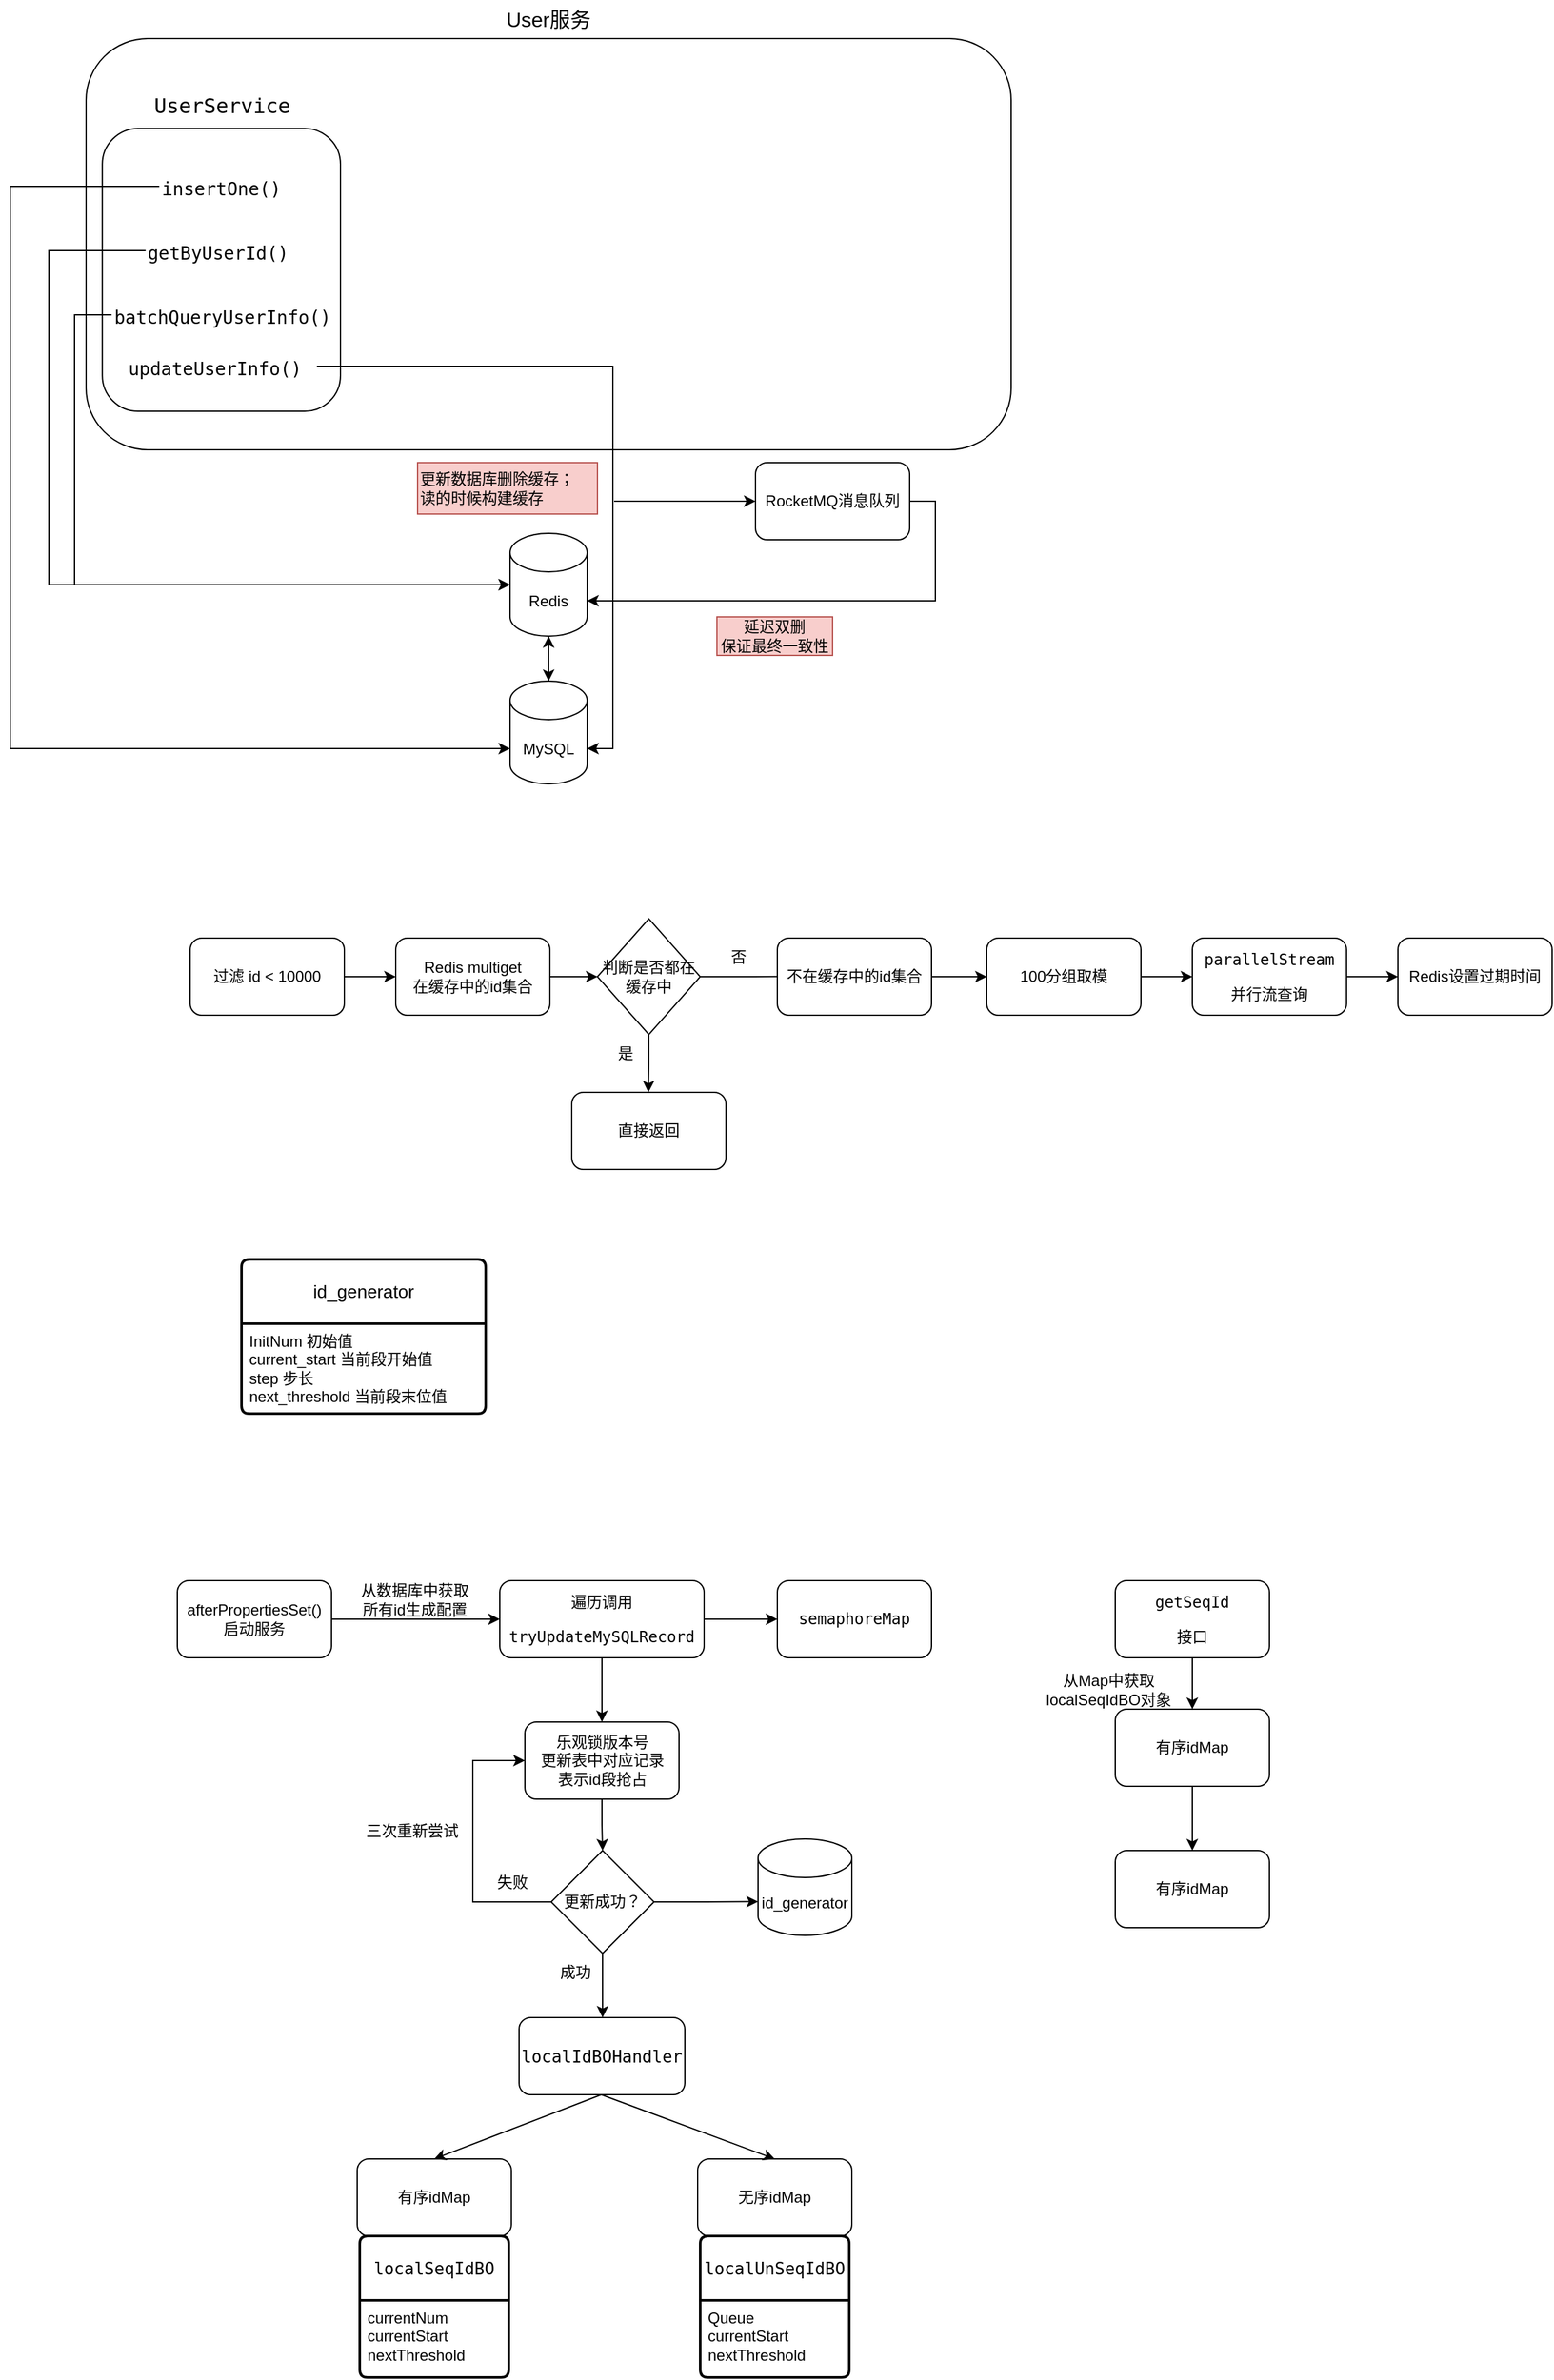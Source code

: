 <mxfile version="23.1.8" type="github">
  <diagram name="第 1 页" id="-yW8K2cIxQd3r6JCjM-w">
    <mxGraphModel dx="1140" dy="618" grid="1" gridSize="10" guides="1" tooltips="1" connect="1" arrows="1" fold="1" page="1" pageScale="1" pageWidth="827" pageHeight="1169" math="0" shadow="0">
      <root>
        <mxCell id="0" />
        <mxCell id="1" parent="0" />
        <mxCell id="FBqa_B7aNncu9lDiiUvF-1" value="" style="rounded=1;whiteSpace=wrap;html=1;" parent="1" vertex="1">
          <mxGeometry x="149" y="120" width="720" height="320" as="geometry" />
        </mxCell>
        <mxCell id="FBqa_B7aNncu9lDiiUvF-2" value="&lt;font style=&quot;font-size: 16px;&quot;&gt;User服务&lt;/font&gt;" style="text;html=1;align=center;verticalAlign=middle;whiteSpace=wrap;rounded=0;" parent="1" vertex="1">
          <mxGeometry x="471" y="90" width="76" height="30" as="geometry" />
        </mxCell>
        <mxCell id="FBqa_B7aNncu9lDiiUvF-3" value="&lt;div style=&quot;&quot;&gt;&lt;pre style=&quot;font-family:&#39;JetBrains Mono&#39;,monospace;font-size:12.0pt;&quot;&gt;UserService&lt;/pre&gt;&lt;/div&gt;" style="text;whiteSpace=wrap;html=1;fontColor=default;labelBackgroundColor=none;" parent="1" vertex="1">
          <mxGeometry x="200" y="140" width="110" height="60" as="geometry" />
        </mxCell>
        <mxCell id="FBqa_B7aNncu9lDiiUvF-9" value="" style="group" parent="1" vertex="1" connectable="0">
          <mxGeometry x="161.63" y="190" width="198.37" height="220" as="geometry" />
        </mxCell>
        <mxCell id="FBqa_B7aNncu9lDiiUvF-8" value="" style="rounded=1;whiteSpace=wrap;html=1;" parent="FBqa_B7aNncu9lDiiUvF-9" vertex="1">
          <mxGeometry width="185.358" height="220" as="geometry" />
        </mxCell>
        <mxCell id="FBqa_B7aNncu9lDiiUvF-4" value="&lt;div style=&quot;&quot;&gt;&lt;pre style=&quot;font-family: &amp;quot;JetBrains Mono&amp;quot;, monospace;&quot;&gt;&lt;font style=&quot;font-size: 14px;&quot;&gt;getByUserId()&lt;/font&gt;&lt;/pre&gt;&lt;/div&gt;" style="text;whiteSpace=wrap;html=1;fontColor=default;labelBackgroundColor=none;" parent="FBqa_B7aNncu9lDiiUvF-9" vertex="1">
          <mxGeometry x="33.726" y="70" width="117.907" height="50" as="geometry" />
        </mxCell>
        <mxCell id="FBqa_B7aNncu9lDiiUvF-5" value="&lt;div style=&quot;&quot;&gt;&lt;pre style=&quot;font-family: &amp;quot;JetBrains Mono&amp;quot;, monospace;&quot;&gt;&lt;font style=&quot;font-size: 14px;&quot;&gt;insertOne()&lt;/font&gt;&lt;/pre&gt;&lt;/div&gt;" style="text;whiteSpace=wrap;html=1;fontColor=default;labelBackgroundColor=none;" parent="FBqa_B7aNncu9lDiiUvF-9" vertex="1">
          <mxGeometry x="44.35" y="20" width="105.65" height="50" as="geometry" />
        </mxCell>
        <mxCell id="FBqa_B7aNncu9lDiiUvF-6" value="&lt;div style=&quot;&quot;&gt;&lt;pre style=&quot;font-family: &amp;quot;JetBrains Mono&amp;quot;, monospace;&quot;&gt;&lt;font style=&quot;font-size: 14px;&quot;&gt;batchQueryUserInfo()&lt;/font&gt;&lt;/pre&gt;&lt;/div&gt;" style="text;whiteSpace=wrap;html=1;fontColor=default;labelBackgroundColor=none;" parent="FBqa_B7aNncu9lDiiUvF-9" vertex="1">
          <mxGeometry x="7.17" y="120" width="191.2" height="50" as="geometry" />
        </mxCell>
        <mxCell id="FBqa_B7aNncu9lDiiUvF-7" value="&lt;div style=&quot;&quot;&gt;&lt;pre style=&quot;font-family: &amp;quot;JetBrains Mono&amp;quot;, monospace;&quot;&gt;&lt;font style=&quot;font-size: 14px;&quot;&gt;updateUserInfo()&lt;/font&gt;&lt;/pre&gt;&lt;/div&gt;" style="text;whiteSpace=wrap;html=1;fontColor=default;labelBackgroundColor=none;" parent="FBqa_B7aNncu9lDiiUvF-9" vertex="1">
          <mxGeometry x="18.323" y="160" width="148.711" height="50" as="geometry" />
        </mxCell>
        <mxCell id="FBqa_B7aNncu9lDiiUvF-10" value="Redis" style="shape=cylinder3;whiteSpace=wrap;html=1;boundedLbl=1;backgroundOutline=1;size=15;" parent="1" vertex="1">
          <mxGeometry x="479" y="505" width="60" height="80" as="geometry" />
        </mxCell>
        <mxCell id="FBqa_B7aNncu9lDiiUvF-11" value="MySQL" style="shape=cylinder3;whiteSpace=wrap;html=1;boundedLbl=1;backgroundOutline=1;size=15;" parent="1" vertex="1">
          <mxGeometry x="479" y="620" width="60" height="80" as="geometry" />
        </mxCell>
        <mxCell id="FBqa_B7aNncu9lDiiUvF-14" style="edgeStyle=orthogonalEdgeStyle;rounded=0;orthogonalLoop=1;jettySize=auto;html=1;exitX=0;exitY=0.5;exitDx=0;exitDy=0;entryX=0;entryY=0;entryDx=0;entryDy=52.5;entryPerimeter=0;" parent="1" source="FBqa_B7aNncu9lDiiUvF-5" target="FBqa_B7aNncu9lDiiUvF-11" edge="1">
          <mxGeometry relative="1" as="geometry">
            <Array as="points">
              <mxPoint x="90" y="235" />
              <mxPoint x="90" y="673" />
            </Array>
          </mxGeometry>
        </mxCell>
        <mxCell id="FBqa_B7aNncu9lDiiUvF-15" style="edgeStyle=orthogonalEdgeStyle;rounded=0;orthogonalLoop=1;jettySize=auto;html=1;exitX=0;exitY=0.5;exitDx=0;exitDy=0;entryX=0;entryY=0.5;entryDx=0;entryDy=0;entryPerimeter=0;" parent="1" source="FBqa_B7aNncu9lDiiUvF-4" target="FBqa_B7aNncu9lDiiUvF-10" edge="1">
          <mxGeometry relative="1" as="geometry">
            <Array as="points">
              <mxPoint x="120" y="285" />
              <mxPoint x="120" y="545" />
            </Array>
          </mxGeometry>
        </mxCell>
        <mxCell id="FBqa_B7aNncu9lDiiUvF-16" style="edgeStyle=orthogonalEdgeStyle;rounded=0;orthogonalLoop=1;jettySize=auto;html=1;exitX=0;exitY=0.5;exitDx=0;exitDy=0;entryX=0;entryY=0.5;entryDx=0;entryDy=0;entryPerimeter=0;" parent="1" source="FBqa_B7aNncu9lDiiUvF-6" target="FBqa_B7aNncu9lDiiUvF-10" edge="1">
          <mxGeometry relative="1" as="geometry">
            <Array as="points">
              <mxPoint x="140" y="335" />
              <mxPoint x="140" y="545" />
            </Array>
          </mxGeometry>
        </mxCell>
        <mxCell id="FBqa_B7aNncu9lDiiUvF-17" style="edgeStyle=orthogonalEdgeStyle;rounded=0;orthogonalLoop=1;jettySize=auto;html=1;exitX=0.5;exitY=1;exitDx=0;exitDy=0;exitPerimeter=0;entryX=0.5;entryY=0;entryDx=0;entryDy=0;entryPerimeter=0;" parent="1" source="FBqa_B7aNncu9lDiiUvF-10" target="FBqa_B7aNncu9lDiiUvF-11" edge="1">
          <mxGeometry relative="1" as="geometry" />
        </mxCell>
        <mxCell id="FBqa_B7aNncu9lDiiUvF-19" style="edgeStyle=orthogonalEdgeStyle;rounded=0;orthogonalLoop=1;jettySize=auto;html=1;exitX=1;exitY=0.5;exitDx=0;exitDy=0;entryX=1;entryY=0;entryDx=0;entryDy=52.5;entryPerimeter=0;" parent="1" source="FBqa_B7aNncu9lDiiUvF-7" target="FBqa_B7aNncu9lDiiUvF-11" edge="1">
          <mxGeometry relative="1" as="geometry" />
        </mxCell>
        <mxCell id="FBqa_B7aNncu9lDiiUvF-20" style="edgeStyle=orthogonalEdgeStyle;rounded=0;orthogonalLoop=1;jettySize=auto;html=1;exitX=0.5;exitY=0;exitDx=0;exitDy=0;exitPerimeter=0;entryX=0.5;entryY=1;entryDx=0;entryDy=0;entryPerimeter=0;" parent="1" source="FBqa_B7aNncu9lDiiUvF-11" target="FBqa_B7aNncu9lDiiUvF-10" edge="1">
          <mxGeometry relative="1" as="geometry" />
        </mxCell>
        <mxCell id="FBqa_B7aNncu9lDiiUvF-21" value="更新数据库删除缓存；&lt;br&gt;读的时候构建缓存" style="text;html=1;align=left;verticalAlign=middle;whiteSpace=wrap;rounded=0;fillColor=#f8cecc;strokeColor=#b85450;" parent="1" vertex="1">
          <mxGeometry x="407" y="450" width="140" height="40" as="geometry" />
        </mxCell>
        <mxCell id="FBqa_B7aNncu9lDiiUvF-22" value="RocketMQ消息队列" style="rounded=1;whiteSpace=wrap;html=1;" parent="1" vertex="1">
          <mxGeometry x="670" y="450" width="120" height="60" as="geometry" />
        </mxCell>
        <mxCell id="FBqa_B7aNncu9lDiiUvF-23" value="" style="endArrow=classic;html=1;rounded=0;" parent="1" target="FBqa_B7aNncu9lDiiUvF-22" edge="1">
          <mxGeometry width="50" height="50" relative="1" as="geometry">
            <mxPoint x="560" y="480" as="sourcePoint" />
            <mxPoint x="610" y="430" as="targetPoint" />
          </mxGeometry>
        </mxCell>
        <mxCell id="FBqa_B7aNncu9lDiiUvF-24" style="edgeStyle=orthogonalEdgeStyle;rounded=0;orthogonalLoop=1;jettySize=auto;html=1;exitX=1;exitY=0.5;exitDx=0;exitDy=0;entryX=1;entryY=0;entryDx=0;entryDy=52.5;entryPerimeter=0;" parent="1" source="FBqa_B7aNncu9lDiiUvF-22" target="FBqa_B7aNncu9lDiiUvF-10" edge="1">
          <mxGeometry relative="1" as="geometry" />
        </mxCell>
        <mxCell id="FBqa_B7aNncu9lDiiUvF-25" value="延迟双删&lt;br&gt;保证最终一致性" style="text;html=1;align=center;verticalAlign=middle;whiteSpace=wrap;rounded=0;fillColor=#f8cecc;strokeColor=#b85450;" parent="1" vertex="1">
          <mxGeometry x="640" y="570" width="90" height="30" as="geometry" />
        </mxCell>
        <mxCell id="FBqa_B7aNncu9lDiiUvF-28" style="edgeStyle=orthogonalEdgeStyle;rounded=0;orthogonalLoop=1;jettySize=auto;html=1;exitX=1;exitY=0.5;exitDx=0;exitDy=0;entryX=0;entryY=0.5;entryDx=0;entryDy=0;" parent="1" source="FBqa_B7aNncu9lDiiUvF-26" target="FBqa_B7aNncu9lDiiUvF-27" edge="1">
          <mxGeometry relative="1" as="geometry" />
        </mxCell>
        <mxCell id="FBqa_B7aNncu9lDiiUvF-26" value="过滤 id &amp;lt; 10000" style="rounded=1;whiteSpace=wrap;html=1;" parent="1" vertex="1">
          <mxGeometry x="230" y="820" width="120" height="60" as="geometry" />
        </mxCell>
        <mxCell id="FBqa_B7aNncu9lDiiUvF-30" style="edgeStyle=orthogonalEdgeStyle;rounded=0;orthogonalLoop=1;jettySize=auto;html=1;exitX=1;exitY=0.5;exitDx=0;exitDy=0;entryX=0;entryY=0.5;entryDx=0;entryDy=0;" parent="1" source="FBqa_B7aNncu9lDiiUvF-27" target="FBqa_B7aNncu9lDiiUvF-29" edge="1">
          <mxGeometry relative="1" as="geometry" />
        </mxCell>
        <mxCell id="FBqa_B7aNncu9lDiiUvF-27" value="Redis multiget&lt;br&gt;在缓存中的id集合" style="rounded=1;whiteSpace=wrap;html=1;" parent="1" vertex="1">
          <mxGeometry x="390" y="820" width="120" height="60" as="geometry" />
        </mxCell>
        <mxCell id="FBqa_B7aNncu9lDiiUvF-31" style="edgeStyle=orthogonalEdgeStyle;rounded=0;orthogonalLoop=1;jettySize=auto;html=1;exitX=0.5;exitY=1;exitDx=0;exitDy=0;" parent="1" source="FBqa_B7aNncu9lDiiUvF-29" edge="1">
          <mxGeometry relative="1" as="geometry">
            <mxPoint x="586.667" y="940" as="targetPoint" />
          </mxGeometry>
        </mxCell>
        <mxCell id="FBqa_B7aNncu9lDiiUvF-34" style="edgeStyle=orthogonalEdgeStyle;rounded=0;orthogonalLoop=1;jettySize=auto;html=1;exitX=1;exitY=0.5;exitDx=0;exitDy=0;" parent="1" source="FBqa_B7aNncu9lDiiUvF-29" edge="1">
          <mxGeometry relative="1" as="geometry">
            <mxPoint x="710" y="849.778" as="targetPoint" />
          </mxGeometry>
        </mxCell>
        <mxCell id="FBqa_B7aNncu9lDiiUvF-29" value="判断是否都在缓存中" style="rhombus;whiteSpace=wrap;html=1;" parent="1" vertex="1">
          <mxGeometry x="547" y="805" width="80" height="90" as="geometry" />
        </mxCell>
        <mxCell id="FBqa_B7aNncu9lDiiUvF-32" value="是" style="text;html=1;align=center;verticalAlign=middle;whiteSpace=wrap;rounded=0;" parent="1" vertex="1">
          <mxGeometry x="539" y="895" width="60" height="30" as="geometry" />
        </mxCell>
        <mxCell id="FBqa_B7aNncu9lDiiUvF-33" value="直接返回" style="rounded=1;whiteSpace=wrap;html=1;" parent="1" vertex="1">
          <mxGeometry x="527" y="940" width="120" height="60" as="geometry" />
        </mxCell>
        <mxCell id="FBqa_B7aNncu9lDiiUvF-35" value="否" style="text;html=1;align=center;verticalAlign=middle;whiteSpace=wrap;rounded=0;" parent="1" vertex="1">
          <mxGeometry x="627" y="820" width="60" height="30" as="geometry" />
        </mxCell>
        <mxCell id="FBqa_B7aNncu9lDiiUvF-37" style="edgeStyle=orthogonalEdgeStyle;rounded=0;orthogonalLoop=1;jettySize=auto;html=1;exitX=1;exitY=0.5;exitDx=0;exitDy=0;entryX=0;entryY=0.5;entryDx=0;entryDy=0;" parent="1" source="FBqa_B7aNncu9lDiiUvF-36" target="FBqa_B7aNncu9lDiiUvF-38" edge="1">
          <mxGeometry relative="1" as="geometry">
            <mxPoint x="900" y="849.778" as="targetPoint" />
          </mxGeometry>
        </mxCell>
        <mxCell id="FBqa_B7aNncu9lDiiUvF-36" value="不在缓存中的id集合" style="rounded=1;whiteSpace=wrap;html=1;" parent="1" vertex="1">
          <mxGeometry x="687" y="820" width="120" height="60" as="geometry" />
        </mxCell>
        <mxCell id="FBqa_B7aNncu9lDiiUvF-39" style="edgeStyle=orthogonalEdgeStyle;rounded=0;orthogonalLoop=1;jettySize=auto;html=1;exitX=1;exitY=0.5;exitDx=0;exitDy=0;entryX=0;entryY=0.5;entryDx=0;entryDy=0;" parent="1" source="FBqa_B7aNncu9lDiiUvF-38" target="FBqa_B7aNncu9lDiiUvF-40" edge="1">
          <mxGeometry relative="1" as="geometry">
            <mxPoint x="1110" y="849.778" as="targetPoint" />
          </mxGeometry>
        </mxCell>
        <mxCell id="FBqa_B7aNncu9lDiiUvF-38" value="100分组取模" style="rounded=1;whiteSpace=wrap;html=1;" parent="1" vertex="1">
          <mxGeometry x="850" y="820" width="120" height="60" as="geometry" />
        </mxCell>
        <mxCell id="FBqa_B7aNncu9lDiiUvF-43" style="edgeStyle=orthogonalEdgeStyle;rounded=0;orthogonalLoop=1;jettySize=auto;html=1;exitX=1;exitY=0.5;exitDx=0;exitDy=0;" parent="1" source="FBqa_B7aNncu9lDiiUvF-40" target="FBqa_B7aNncu9lDiiUvF-42" edge="1">
          <mxGeometry relative="1" as="geometry" />
        </mxCell>
        <mxCell id="FBqa_B7aNncu9lDiiUvF-40" value="&lt;div style=&quot;&quot;&gt;&lt;pre style=&quot;font-family: &amp;quot;JetBrains Mono&amp;quot;, monospace;&quot;&gt;&lt;font style=&quot;font-size: 12px;&quot;&gt;parallelStream&lt;/font&gt;&lt;/pre&gt;&lt;pre style=&quot;font-family: &amp;quot;JetBrains Mono&amp;quot;, monospace;&quot;&gt;并行流查询&lt;/pre&gt;&lt;/div&gt;" style="rounded=1;whiteSpace=wrap;html=1;fontColor=default;labelBackgroundColor=none;" parent="1" vertex="1">
          <mxGeometry x="1010" y="820" width="120" height="60" as="geometry" />
        </mxCell>
        <mxCell id="FBqa_B7aNncu9lDiiUvF-42" value="Redis设置过期时间" style="rounded=1;whiteSpace=wrap;html=1;" parent="1" vertex="1">
          <mxGeometry x="1170" y="820" width="120" height="60" as="geometry" />
        </mxCell>
        <mxCell id="FBqa_B7aNncu9lDiiUvF-55" value="id_generator" style="swimlane;childLayout=stackLayout;horizontal=1;startSize=50;horizontalStack=0;rounded=1;fontSize=14;fontStyle=0;strokeWidth=2;resizeParent=0;resizeLast=1;shadow=0;dashed=0;align=center;arcSize=4;whiteSpace=wrap;html=1;" parent="1" vertex="1">
          <mxGeometry x="270" y="1070" width="190" height="120" as="geometry" />
        </mxCell>
        <mxCell id="FBqa_B7aNncu9lDiiUvF-56" value="InitNum 初始值&lt;br&gt;current_start 当前段开始值&lt;br&gt;step 步长&lt;br&gt;next_threshold 当前段末位值" style="align=left;strokeColor=none;fillColor=none;spacingLeft=4;fontSize=12;verticalAlign=top;resizable=0;rotatable=0;part=1;html=1;" parent="FBqa_B7aNncu9lDiiUvF-55" vertex="1">
          <mxGeometry y="50" width="190" height="70" as="geometry" />
        </mxCell>
        <mxCell id="FBqa_B7aNncu9lDiiUvF-59" style="edgeStyle=orthogonalEdgeStyle;rounded=0;orthogonalLoop=1;jettySize=auto;html=1;exitX=1;exitY=0.5;exitDx=0;exitDy=0;entryX=0;entryY=0.5;entryDx=0;entryDy=0;" parent="1" source="FBqa_B7aNncu9lDiiUvF-57" target="FBqa_B7aNncu9lDiiUvF-58" edge="1">
          <mxGeometry relative="1" as="geometry" />
        </mxCell>
        <mxCell id="FBqa_B7aNncu9lDiiUvF-57" value="afterPropertiesSet()&lt;br&gt;启动服务" style="rounded=1;whiteSpace=wrap;html=1;" parent="1" vertex="1">
          <mxGeometry x="220" y="1320" width="120" height="60" as="geometry" />
        </mxCell>
        <mxCell id="FBqa_B7aNncu9lDiiUvF-62" style="edgeStyle=orthogonalEdgeStyle;rounded=0;orthogonalLoop=1;jettySize=auto;html=1;exitX=0.5;exitY=1;exitDx=0;exitDy=0;entryX=0.5;entryY=0;entryDx=0;entryDy=0;" parent="1" source="FBqa_B7aNncu9lDiiUvF-58" target="FBqa_B7aNncu9lDiiUvF-61" edge="1">
          <mxGeometry relative="1" as="geometry" />
        </mxCell>
        <mxCell id="J14YJ-X6Wbk_EFNUaiwi-13" style="edgeStyle=orthogonalEdgeStyle;rounded=0;orthogonalLoop=1;jettySize=auto;html=1;exitX=1;exitY=0.5;exitDx=0;exitDy=0;entryX=0;entryY=0.5;entryDx=0;entryDy=0;" edge="1" parent="1" source="FBqa_B7aNncu9lDiiUvF-58" target="J14YJ-X6Wbk_EFNUaiwi-12">
          <mxGeometry relative="1" as="geometry" />
        </mxCell>
        <mxCell id="FBqa_B7aNncu9lDiiUvF-58" value="&lt;div style=&quot;&quot;&gt;&lt;pre style=&quot;font-family: &amp;quot;JetBrains Mono&amp;quot;, monospace;&quot;&gt;遍历调用&lt;/pre&gt;&lt;pre style=&quot;font-family: &amp;quot;JetBrains Mono&amp;quot;, monospace;&quot;&gt;tryUpdateMySQLRecord&lt;/pre&gt;&lt;/div&gt;" style="rounded=1;whiteSpace=wrap;html=1;fontColor=default;labelBackgroundColor=none;" parent="1" vertex="1">
          <mxGeometry x="471" y="1320" width="159" height="60" as="geometry" />
        </mxCell>
        <mxCell id="FBqa_B7aNncu9lDiiUvF-60" value="从数据库中获取所有id生成配置" style="text;html=1;align=center;verticalAlign=middle;whiteSpace=wrap;rounded=0;" parent="1" vertex="1">
          <mxGeometry x="360" y="1320" width="90" height="30" as="geometry" />
        </mxCell>
        <mxCell id="FBqa_B7aNncu9lDiiUvF-64" style="edgeStyle=orthogonalEdgeStyle;rounded=0;orthogonalLoop=1;jettySize=auto;html=1;exitX=0.5;exitY=1;exitDx=0;exitDy=0;" parent="1" source="FBqa_B7aNncu9lDiiUvF-61" target="FBqa_B7aNncu9lDiiUvF-63" edge="1">
          <mxGeometry relative="1" as="geometry" />
        </mxCell>
        <mxCell id="FBqa_B7aNncu9lDiiUvF-61" value="乐观锁版本号&lt;br&gt;更新表中对应记录&lt;br&gt;表示id段抢占" style="rounded=1;whiteSpace=wrap;html=1;" parent="1" vertex="1">
          <mxGeometry x="490.5" y="1430" width="120" height="60" as="geometry" />
        </mxCell>
        <mxCell id="FBqa_B7aNncu9lDiiUvF-65" style="edgeStyle=orthogonalEdgeStyle;rounded=0;orthogonalLoop=1;jettySize=auto;html=1;exitX=0.5;exitY=1;exitDx=0;exitDy=0;" parent="1" source="FBqa_B7aNncu9lDiiUvF-63" edge="1">
          <mxGeometry relative="1" as="geometry">
            <mxPoint x="550.833" y="1660" as="targetPoint" />
            <Array as="points">
              <mxPoint x="551" y="1660" />
              <mxPoint x="551" y="1660" />
            </Array>
          </mxGeometry>
        </mxCell>
        <mxCell id="FBqa_B7aNncu9lDiiUvF-67" style="edgeStyle=orthogonalEdgeStyle;rounded=0;orthogonalLoop=1;jettySize=auto;html=1;exitX=0;exitY=0.5;exitDx=0;exitDy=0;entryX=0;entryY=0.5;entryDx=0;entryDy=0;" parent="1" source="FBqa_B7aNncu9lDiiUvF-63" target="FBqa_B7aNncu9lDiiUvF-61" edge="1">
          <mxGeometry relative="1" as="geometry">
            <Array as="points">
              <mxPoint x="450" y="1570" />
              <mxPoint x="450" y="1460" />
            </Array>
          </mxGeometry>
        </mxCell>
        <mxCell id="FBqa_B7aNncu9lDiiUvF-63" value="更新成功？" style="rhombus;whiteSpace=wrap;html=1;" parent="1" vertex="1">
          <mxGeometry x="511" y="1530" width="80" height="80" as="geometry" />
        </mxCell>
        <mxCell id="FBqa_B7aNncu9lDiiUvF-66" value="&lt;div style=&quot;&quot;&gt;&lt;pre style=&quot;font-family: &amp;quot;JetBrains Mono&amp;quot;, monospace;&quot;&gt;&lt;font style=&quot;font-size: 13px;&quot;&gt;localIdBOHandler&lt;/font&gt;&lt;/pre&gt;&lt;/div&gt;" style="rounded=1;whiteSpace=wrap;html=1;fontColor=default;labelBackgroundColor=none;" parent="1" vertex="1">
          <mxGeometry x="486" y="1660" width="129" height="60" as="geometry" />
        </mxCell>
        <mxCell id="FBqa_B7aNncu9lDiiUvF-68" value="三次重新尝试" style="text;html=1;align=center;verticalAlign=middle;whiteSpace=wrap;rounded=0;" parent="1" vertex="1">
          <mxGeometry x="360" y="1500" width="86" height="30" as="geometry" />
        </mxCell>
        <mxCell id="FBqa_B7aNncu9lDiiUvF-69" value="失败" style="text;html=1;align=center;verticalAlign=middle;whiteSpace=wrap;rounded=0;" parent="1" vertex="1">
          <mxGeometry x="451" y="1540" width="60" height="30" as="geometry" />
        </mxCell>
        <mxCell id="FBqa_B7aNncu9lDiiUvF-70" value="成功" style="text;html=1;align=center;verticalAlign=middle;whiteSpace=wrap;rounded=0;" parent="1" vertex="1">
          <mxGeometry x="500" y="1610" width="60" height="30" as="geometry" />
        </mxCell>
        <mxCell id="FBqa_B7aNncu9lDiiUvF-71" value="有序idMap" style="rounded=1;whiteSpace=wrap;html=1;" parent="1" vertex="1">
          <mxGeometry x="360" y="1770" width="120" height="60" as="geometry" />
        </mxCell>
        <mxCell id="FBqa_B7aNncu9lDiiUvF-72" value="无序idMap" style="rounded=1;whiteSpace=wrap;html=1;" parent="1" vertex="1">
          <mxGeometry x="625" y="1770" width="120" height="60" as="geometry" />
        </mxCell>
        <mxCell id="FBqa_B7aNncu9lDiiUvF-73" value="" style="endArrow=classic;html=1;rounded=0;entryX=0.5;entryY=0;entryDx=0;entryDy=0;" parent="1" target="FBqa_B7aNncu9lDiiUvF-71" edge="1">
          <mxGeometry width="50" height="50" relative="1" as="geometry">
            <mxPoint x="550" y="1720" as="sourcePoint" />
            <mxPoint x="600" y="1670" as="targetPoint" />
          </mxGeometry>
        </mxCell>
        <mxCell id="FBqa_B7aNncu9lDiiUvF-74" value="" style="endArrow=classic;html=1;rounded=0;entryX=0.5;entryY=0;entryDx=0;entryDy=0;" parent="1" target="FBqa_B7aNncu9lDiiUvF-72" edge="1">
          <mxGeometry width="50" height="50" relative="1" as="geometry">
            <mxPoint x="550" y="1720" as="sourcePoint" />
            <mxPoint x="600" y="1670" as="targetPoint" />
          </mxGeometry>
        </mxCell>
        <mxCell id="J14YJ-X6Wbk_EFNUaiwi-2" value="&lt;div style=&quot;&quot;&gt;&lt;pre style=&quot;font-family: &amp;quot;JetBrains Mono&amp;quot;, monospace;&quot;&gt;&lt;font style=&quot;font-size: 13px;&quot;&gt;localSeqIdBO&lt;/font&gt;&lt;/pre&gt;&lt;/div&gt;" style="swimlane;childLayout=stackLayout;horizontal=1;startSize=50;horizontalStack=0;rounded=1;fontSize=14;fontStyle=0;strokeWidth=2;resizeParent=0;resizeLast=1;shadow=0;dashed=0;align=center;arcSize=4;whiteSpace=wrap;html=1;fontColor=default;labelBackgroundColor=none;" vertex="1" parent="1">
          <mxGeometry x="362" y="1830" width="116" height="110" as="geometry" />
        </mxCell>
        <mxCell id="J14YJ-X6Wbk_EFNUaiwi-3" value="currentNum&lt;br&gt;currentStart&lt;br&gt;nextThreshold" style="align=left;strokeColor=none;fillColor=none;spacingLeft=4;fontSize=12;verticalAlign=top;resizable=0;rotatable=0;part=1;html=1;" vertex="1" parent="J14YJ-X6Wbk_EFNUaiwi-2">
          <mxGeometry y="50" width="116" height="60" as="geometry" />
        </mxCell>
        <mxCell id="J14YJ-X6Wbk_EFNUaiwi-4" value="&lt;div style=&quot;font-size: 13px;&quot;&gt;&lt;pre style=&quot;font-family: &amp;quot;JetBrains Mono&amp;quot;, monospace; font-size: 13px;&quot;&gt;&lt;div style=&quot;font-size: 13px;&quot;&gt;&lt;pre style=&quot;font-family: &amp;quot;JetBrains Mono&amp;quot;, monospace; font-size: 13px;&quot;&gt;localUnSeqIdBO&lt;/pre&gt;&lt;/div&gt;&lt;/pre&gt;&lt;/div&gt;" style="swimlane;childLayout=stackLayout;horizontal=1;startSize=50;horizontalStack=0;rounded=1;fontSize=13;fontStyle=0;strokeWidth=2;resizeParent=0;resizeLast=1;shadow=0;dashed=0;align=center;arcSize=4;whiteSpace=wrap;html=1;fontColor=default;labelBackgroundColor=none;" vertex="1" parent="1">
          <mxGeometry x="627" y="1830" width="116" height="110" as="geometry" />
        </mxCell>
        <mxCell id="J14YJ-X6Wbk_EFNUaiwi-5" value="Queue&lt;br&gt;currentStart&lt;br&gt;nextThreshold" style="align=left;strokeColor=none;fillColor=none;spacingLeft=4;fontSize=12;verticalAlign=top;resizable=0;rotatable=0;part=1;html=1;" vertex="1" parent="J14YJ-X6Wbk_EFNUaiwi-4">
          <mxGeometry y="50" width="116" height="60" as="geometry" />
        </mxCell>
        <mxCell id="J14YJ-X6Wbk_EFNUaiwi-6" value="id_generator" style="shape=cylinder3;whiteSpace=wrap;html=1;boundedLbl=1;backgroundOutline=1;size=15;" vertex="1" parent="1">
          <mxGeometry x="672" y="1521" width="73" height="75" as="geometry" />
        </mxCell>
        <mxCell id="J14YJ-X6Wbk_EFNUaiwi-7" style="edgeStyle=orthogonalEdgeStyle;rounded=0;orthogonalLoop=1;jettySize=auto;html=1;exitX=1;exitY=0.5;exitDx=0;exitDy=0;entryX=0;entryY=0;entryDx=0;entryDy=48.75;entryPerimeter=0;" edge="1" parent="1" source="FBqa_B7aNncu9lDiiUvF-63" target="J14YJ-X6Wbk_EFNUaiwi-6">
          <mxGeometry relative="1" as="geometry" />
        </mxCell>
        <mxCell id="J14YJ-X6Wbk_EFNUaiwi-8" value="&lt;div style=&quot;&quot;&gt;&lt;pre style=&quot;font-family: &amp;quot;JetBrains Mono&amp;quot;, monospace;&quot;&gt;&lt;font style=&quot;font-size: 12px;&quot;&gt;getSeqId&lt;/font&gt;&lt;/pre&gt;&lt;pre style=&quot;font-family: &amp;quot;JetBrains Mono&amp;quot;, monospace;&quot;&gt;接口&lt;/pre&gt;&lt;/div&gt;" style="rounded=1;whiteSpace=wrap;html=1;fontColor=default;labelBackgroundColor=none;" vertex="1" parent="1">
          <mxGeometry x="950" y="1320" width="120" height="60" as="geometry" />
        </mxCell>
        <mxCell id="J14YJ-X6Wbk_EFNUaiwi-15" style="edgeStyle=orthogonalEdgeStyle;rounded=0;orthogonalLoop=1;jettySize=auto;html=1;exitX=0.5;exitY=1;exitDx=0;exitDy=0;" edge="1" parent="1" source="J14YJ-X6Wbk_EFNUaiwi-9">
          <mxGeometry relative="1" as="geometry">
            <mxPoint x="1010" y="1530" as="targetPoint" />
          </mxGeometry>
        </mxCell>
        <mxCell id="J14YJ-X6Wbk_EFNUaiwi-9" value="有序idMap" style="rounded=1;whiteSpace=wrap;html=1;" vertex="1" parent="1">
          <mxGeometry x="950" y="1420" width="120" height="60" as="geometry" />
        </mxCell>
        <mxCell id="J14YJ-X6Wbk_EFNUaiwi-11" value="" style="endArrow=classic;html=1;rounded=0;" edge="1" parent="1" target="J14YJ-X6Wbk_EFNUaiwi-9">
          <mxGeometry width="50" height="50" relative="1" as="geometry">
            <mxPoint x="1010" y="1380" as="sourcePoint" />
            <mxPoint x="1060" y="1330" as="targetPoint" />
          </mxGeometry>
        </mxCell>
        <mxCell id="J14YJ-X6Wbk_EFNUaiwi-12" value="&lt;div style=&quot;&quot;&gt;&lt;pre style=&quot;font-family: &amp;quot;JetBrains Mono&amp;quot;, monospace;&quot;&gt;&lt;font style=&quot;font-size: 12px;&quot;&gt;semaphoreMap&lt;/font&gt;&lt;/pre&gt;&lt;/div&gt;" style="rounded=1;whiteSpace=wrap;html=1;fontColor=default;labelBackgroundColor=none;" vertex="1" parent="1">
          <mxGeometry x="687" y="1320" width="120" height="60" as="geometry" />
        </mxCell>
        <mxCell id="J14YJ-X6Wbk_EFNUaiwi-14" value="从Map中获取localSeqIdBO对象" style="text;html=1;align=center;verticalAlign=middle;whiteSpace=wrap;rounded=0;" vertex="1" parent="1">
          <mxGeometry x="890" y="1390" width="110" height="30" as="geometry" />
        </mxCell>
        <mxCell id="J14YJ-X6Wbk_EFNUaiwi-16" value="有序idMap" style="rounded=1;whiteSpace=wrap;html=1;" vertex="1" parent="1">
          <mxGeometry x="950" y="1530" width="120" height="60" as="geometry" />
        </mxCell>
      </root>
    </mxGraphModel>
  </diagram>
</mxfile>
